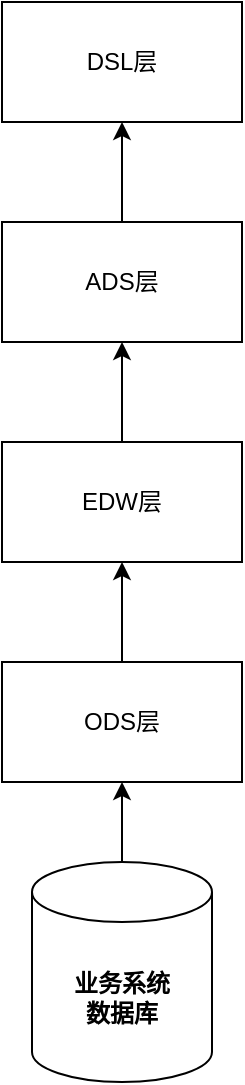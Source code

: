 <mxfile version="24.2.3" type="github">
  <diagram name="Page-1" id="j1ily-13pOXV_0wP2RHP">
    <mxGraphModel dx="1194" dy="756" grid="1" gridSize="10" guides="1" tooltips="1" connect="1" arrows="1" fold="1" page="1" pageScale="1" pageWidth="850" pageHeight="1100" math="0" shadow="0">
      <root>
        <mxCell id="0" />
        <mxCell id="1" parent="0" />
        <mxCell id="ZaP1nnSg_37Krj1BMkHy-4" style="edgeStyle=orthogonalEdgeStyle;rounded=0;orthogonalLoop=1;jettySize=auto;html=1;entryX=0.5;entryY=1;entryDx=0;entryDy=0;strokeWidth=1;" edge="1" parent="1" source="ZaP1nnSg_37Krj1BMkHy-1" target="ZaP1nnSg_37Krj1BMkHy-3">
          <mxGeometry relative="1" as="geometry" />
        </mxCell>
        <mxCell id="ZaP1nnSg_37Krj1BMkHy-1" value="&lt;b&gt;业务系统&lt;/b&gt;&lt;div&gt;&lt;b&gt;数据库&lt;/b&gt;&lt;/div&gt;" style="shape=cylinder3;whiteSpace=wrap;html=1;boundedLbl=1;backgroundOutline=1;size=15;" vertex="1" parent="1">
          <mxGeometry x="380" y="970" width="90" height="110" as="geometry" />
        </mxCell>
        <mxCell id="ZaP1nnSg_37Krj1BMkHy-6" style="edgeStyle=orthogonalEdgeStyle;rounded=0;orthogonalLoop=1;jettySize=auto;html=1;entryX=0.5;entryY=1;entryDx=0;entryDy=0;" edge="1" parent="1" source="ZaP1nnSg_37Krj1BMkHy-3" target="ZaP1nnSg_37Krj1BMkHy-5">
          <mxGeometry relative="1" as="geometry" />
        </mxCell>
        <mxCell id="ZaP1nnSg_37Krj1BMkHy-3" value="ODS层" style="rounded=0;whiteSpace=wrap;html=1;" vertex="1" parent="1">
          <mxGeometry x="365" y="870" width="120" height="60" as="geometry" />
        </mxCell>
        <mxCell id="ZaP1nnSg_37Krj1BMkHy-8" style="edgeStyle=orthogonalEdgeStyle;rounded=0;orthogonalLoop=1;jettySize=auto;html=1;" edge="1" parent="1" source="ZaP1nnSg_37Krj1BMkHy-5" target="ZaP1nnSg_37Krj1BMkHy-7">
          <mxGeometry relative="1" as="geometry" />
        </mxCell>
        <mxCell id="ZaP1nnSg_37Krj1BMkHy-5" value="EDW层" style="rounded=0;whiteSpace=wrap;html=1;" vertex="1" parent="1">
          <mxGeometry x="365" y="760" width="120" height="60" as="geometry" />
        </mxCell>
        <mxCell id="ZaP1nnSg_37Krj1BMkHy-10" style="edgeStyle=orthogonalEdgeStyle;rounded=0;orthogonalLoop=1;jettySize=auto;html=1;" edge="1" parent="1" source="ZaP1nnSg_37Krj1BMkHy-7" target="ZaP1nnSg_37Krj1BMkHy-9">
          <mxGeometry relative="1" as="geometry" />
        </mxCell>
        <mxCell id="ZaP1nnSg_37Krj1BMkHy-7" value="ADS层" style="rounded=0;whiteSpace=wrap;html=1;" vertex="1" parent="1">
          <mxGeometry x="365" y="650" width="120" height="60" as="geometry" />
        </mxCell>
        <mxCell id="ZaP1nnSg_37Krj1BMkHy-9" value="DSL层" style="rounded=0;whiteSpace=wrap;html=1;" vertex="1" parent="1">
          <mxGeometry x="365" y="540" width="120" height="60" as="geometry" />
        </mxCell>
      </root>
    </mxGraphModel>
  </diagram>
</mxfile>
